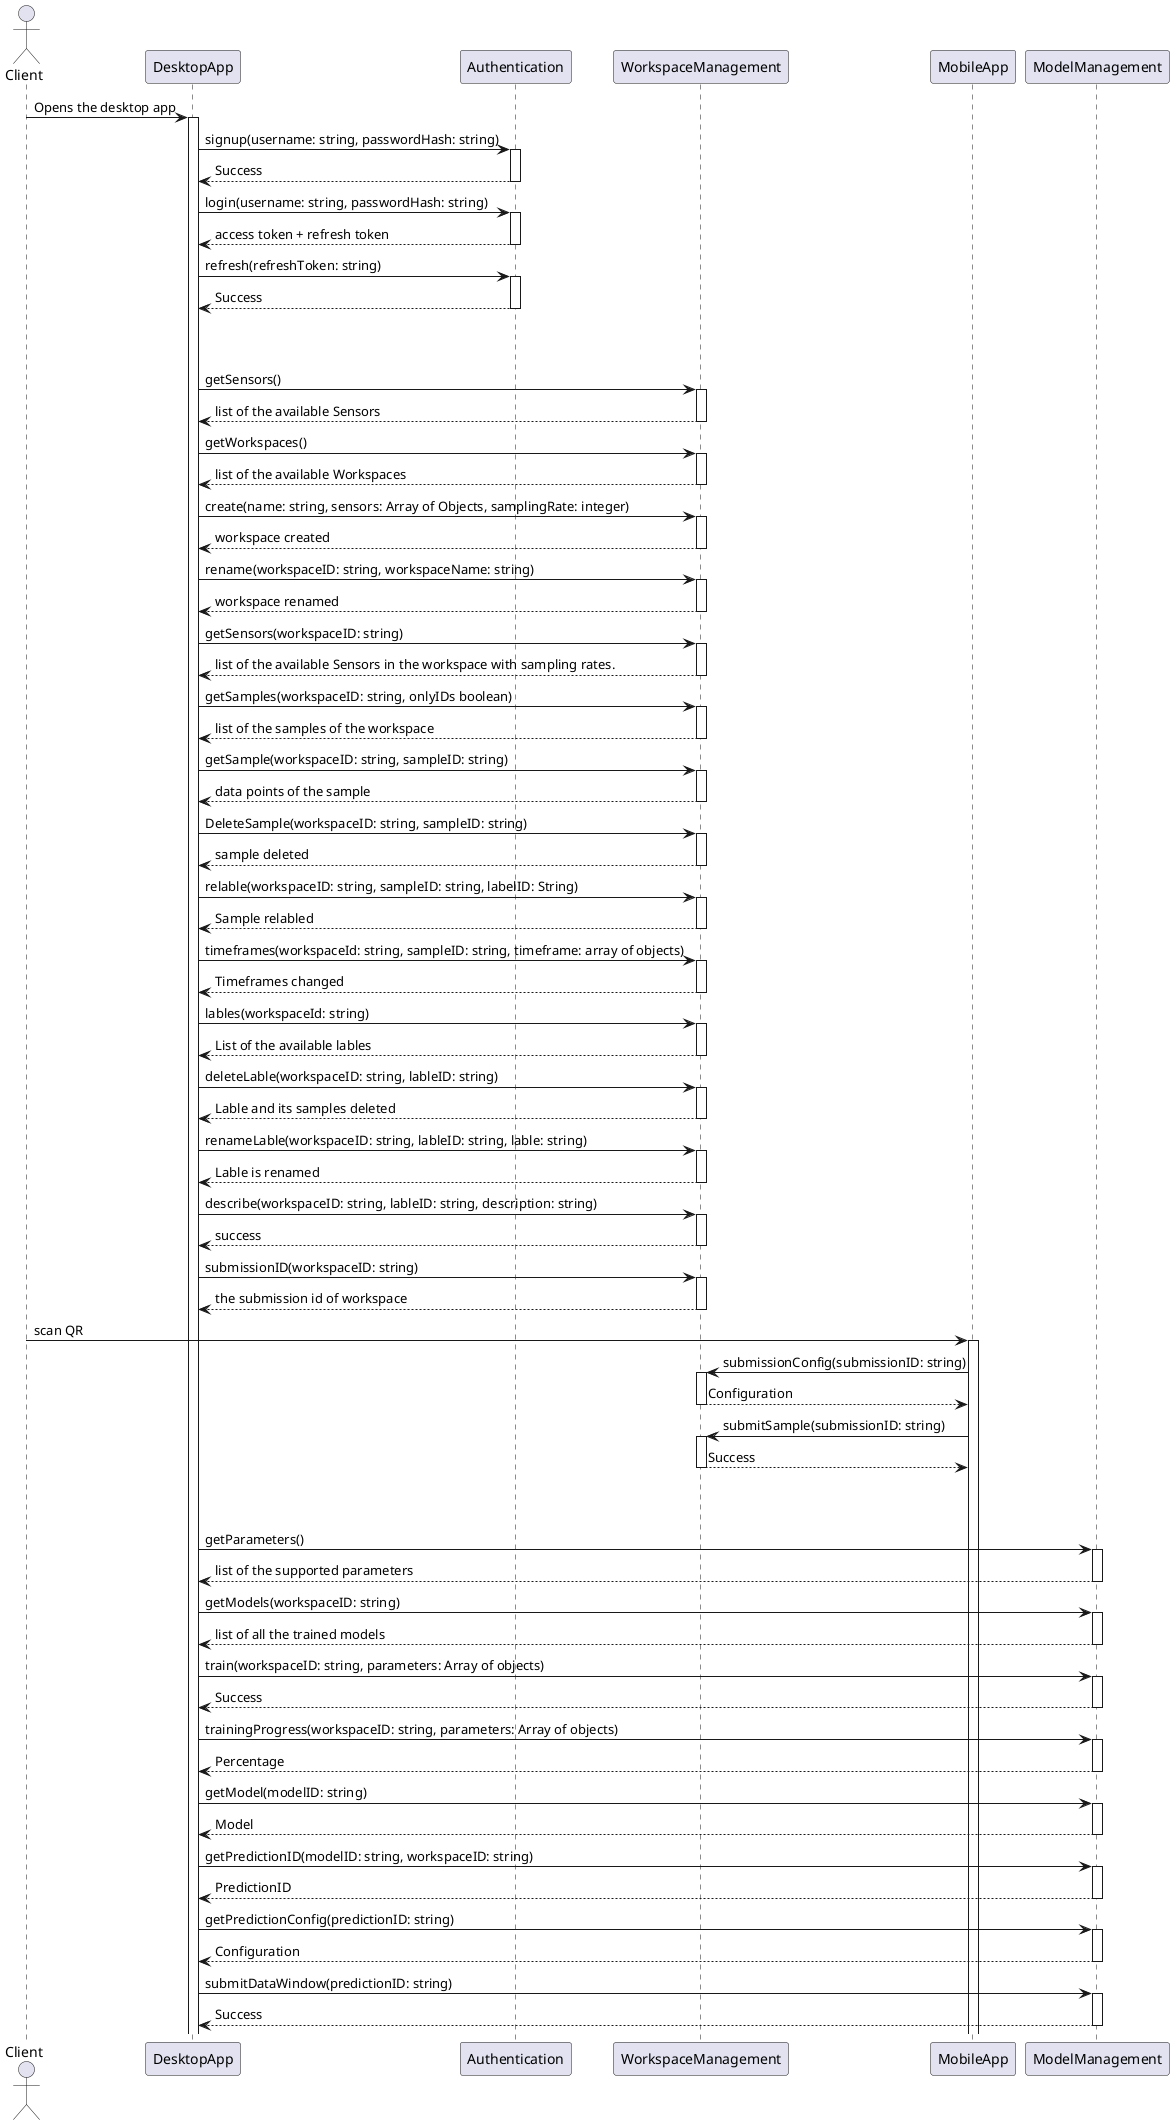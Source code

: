 @startuml General Sequence Diagram

actor Client as Client
Autoactivate on 
Client -> DesktopApp: Opens the desktop app 
DesktopApp -> Authentication: signup(username: string, passwordHash: string) 
return Success
DesktopApp -> Authentication: login(username: string, passwordHash: string)
return access token + refresh token
DesktopApp -> Authentication: refresh(refreshToken: string)
return Success

|||
|||

DesktopApp -> WorkspaceManagement: getSensors()
return list of the available Sensors
DesktopApp -> WorkspaceManagement: getWorkspaces()
return list of the available Workspaces
DesktopApp -> WorkspaceManagement: create(name: string, sensors: Array of Objects, samplingRate: integer) 
return workspace created
DesktopApp -> WorkspaceManagement: rename(workspaceID: string, workspaceName: string) 
return workspace renamed
DesktopApp -> WorkspaceManagement: getSensors(workspaceID: string)
return list of the available Sensors in the workspace with sampling rates.
DesktopApp -> WorkspaceManagement: getSamples(workspaceID: string, onlyIDs boolean) 
return list of the samples of the workspace
DesktopApp -> WorkspaceManagement: getSample(workspaceID: string, sampleID: string) 
return data points of the sample
DesktopApp -> WorkspaceManagement: DeleteSample(workspaceID: string, sampleID: string) 
return sample deleted
DesktopApp -> WorkspaceManagement: relable(workspaceID: string, sampleID: string, labelID: String) 
return Sample relabled
DesktopApp -> WorkspaceManagement: timeframes(workspaceId: string, sampleID: string, timeframe: array of objects) 
return Timeframes changed
DesktopApp -> WorkspaceManagement: lables(workspaceId: string) 
return List of the available lables 
DesktopApp -> WorkspaceManagement: deleteLable(workspaceID: string, lableID: string) 
return Lable and its samples deleted  
DesktopApp -> WorkspaceManagement: renameLable(workspaceID: string, lableID: string, lable: string) 
return Lable is renamed      
DesktopApp -> WorkspaceManagement: describe(workspaceID: string, lableID: string, description: string) 
return success
DesktopApp -> WorkspaceManagement: submissionID(workspaceID: string) 
return the submission id of workspace
Client -> MobileApp: scan QR 
MobileApp -> WorkspaceManagement: submissionConfig(submissionID: string) 
return Configuration 
MobileApp -> WorkspaceManagement: submitSample(submissionID: string) 
return Success                             
|||
|||

DesktopApp -> ModelManagement: getParameters()
return list of the supported parameters
DesktopApp -> ModelManagement: getModels(workspaceID: string)
return list of all the trained models
DesktopApp -> ModelManagement: train(workspaceID: string, parameters: Array of objects)
return Success 
DesktopApp -> ModelManagement: trainingProgress(workspaceID: string, parameters: Array of objects)
return Percentage 
DesktopApp -> ModelManagement: getModel(modelID: string)
return Model
DesktopApp -> ModelManagement: getPredictionID(modelID: string, workspaceID: string)
return PredictionID
DesktopApp -> ModelManagement: getPredictionConfig(predictionID: string)
return Configuration
DesktopApp -> ModelManagement: submitDataWindow(predictionID: string)
return Success
@enduml